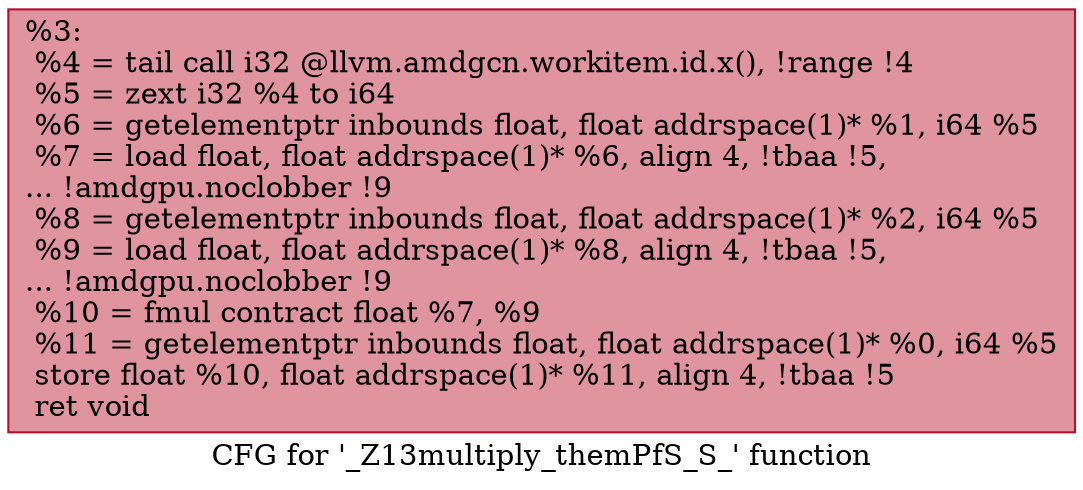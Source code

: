 digraph "CFG for '_Z13multiply_themPfS_S_' function" {
	label="CFG for '_Z13multiply_themPfS_S_' function";

	Node0x4dc7d20 [shape=record,color="#b70d28ff", style=filled, fillcolor="#b70d2870",label="{%3:\l  %4 = tail call i32 @llvm.amdgcn.workitem.id.x(), !range !4\l  %5 = zext i32 %4 to i64\l  %6 = getelementptr inbounds float, float addrspace(1)* %1, i64 %5\l  %7 = load float, float addrspace(1)* %6, align 4, !tbaa !5,\l... !amdgpu.noclobber !9\l  %8 = getelementptr inbounds float, float addrspace(1)* %2, i64 %5\l  %9 = load float, float addrspace(1)* %8, align 4, !tbaa !5,\l... !amdgpu.noclobber !9\l  %10 = fmul contract float %7, %9\l  %11 = getelementptr inbounds float, float addrspace(1)* %0, i64 %5\l  store float %10, float addrspace(1)* %11, align 4, !tbaa !5\l  ret void\l}"];
}
